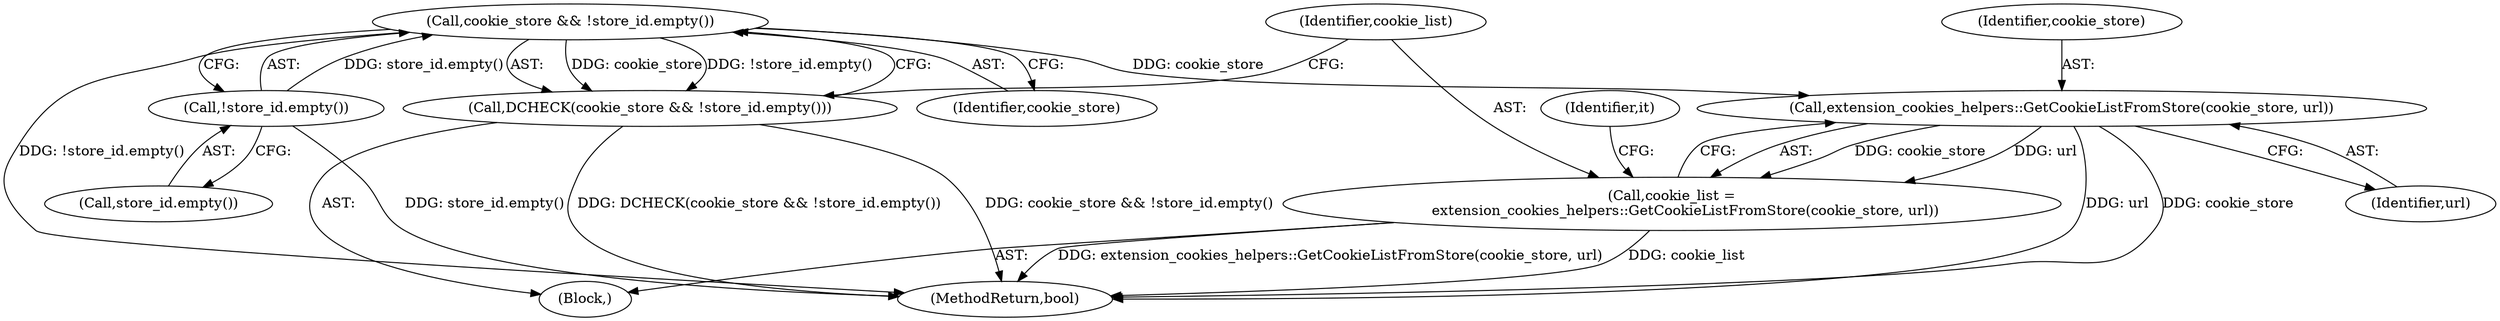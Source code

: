 digraph "0_Chrome_b7e899141194fa27d55a990e38ae8bdcc5183a90_1@pointer" {
"1000142" [label="(Call,cookie_store && !store_id.empty())"];
"1000144" [label="(Call,!store_id.empty())"];
"1000141" [label="(Call,DCHECK(cookie_store && !store_id.empty()))"];
"1000149" [label="(Call,extension_cookies_helpers::GetCookieListFromStore(cookie_store, url))"];
"1000147" [label="(Call,cookie_list =\n      extension_cookies_helpers::GetCookieListFromStore(cookie_store, url))"];
"1000104" [label="(Block,)"];
"1000144" [label="(Call,!store_id.empty())"];
"1000142" [label="(Call,cookie_store && !store_id.empty())"];
"1000147" [label="(Call,cookie_list =\n      extension_cookies_helpers::GetCookieListFromStore(cookie_store, url))"];
"1000185" [label="(MethodReturn,bool)"];
"1000141" [label="(Call,DCHECK(cookie_store && !store_id.empty()))"];
"1000149" [label="(Call,extension_cookies_helpers::GetCookieListFromStore(cookie_store, url))"];
"1000150" [label="(Identifier,cookie_store)"];
"1000148" [label="(Identifier,cookie_list)"];
"1000143" [label="(Identifier,cookie_store)"];
"1000145" [label="(Call,store_id.empty())"];
"1000151" [label="(Identifier,url)"];
"1000155" [label="(Identifier,it)"];
"1000142" -> "1000141"  [label="AST: "];
"1000142" -> "1000143"  [label="CFG: "];
"1000142" -> "1000144"  [label="CFG: "];
"1000143" -> "1000142"  [label="AST: "];
"1000144" -> "1000142"  [label="AST: "];
"1000141" -> "1000142"  [label="CFG: "];
"1000142" -> "1000185"  [label="DDG: !store_id.empty()"];
"1000142" -> "1000141"  [label="DDG: cookie_store"];
"1000142" -> "1000141"  [label="DDG: !store_id.empty()"];
"1000144" -> "1000142"  [label="DDG: store_id.empty()"];
"1000142" -> "1000149"  [label="DDG: cookie_store"];
"1000144" -> "1000145"  [label="CFG: "];
"1000145" -> "1000144"  [label="AST: "];
"1000144" -> "1000185"  [label="DDG: store_id.empty()"];
"1000141" -> "1000104"  [label="AST: "];
"1000148" -> "1000141"  [label="CFG: "];
"1000141" -> "1000185"  [label="DDG: cookie_store && !store_id.empty()"];
"1000141" -> "1000185"  [label="DDG: DCHECK(cookie_store && !store_id.empty())"];
"1000149" -> "1000147"  [label="AST: "];
"1000149" -> "1000151"  [label="CFG: "];
"1000150" -> "1000149"  [label="AST: "];
"1000151" -> "1000149"  [label="AST: "];
"1000147" -> "1000149"  [label="CFG: "];
"1000149" -> "1000185"  [label="DDG: url"];
"1000149" -> "1000185"  [label="DDG: cookie_store"];
"1000149" -> "1000147"  [label="DDG: cookie_store"];
"1000149" -> "1000147"  [label="DDG: url"];
"1000147" -> "1000104"  [label="AST: "];
"1000148" -> "1000147"  [label="AST: "];
"1000155" -> "1000147"  [label="CFG: "];
"1000147" -> "1000185"  [label="DDG: extension_cookies_helpers::GetCookieListFromStore(cookie_store, url)"];
"1000147" -> "1000185"  [label="DDG: cookie_list"];
}
